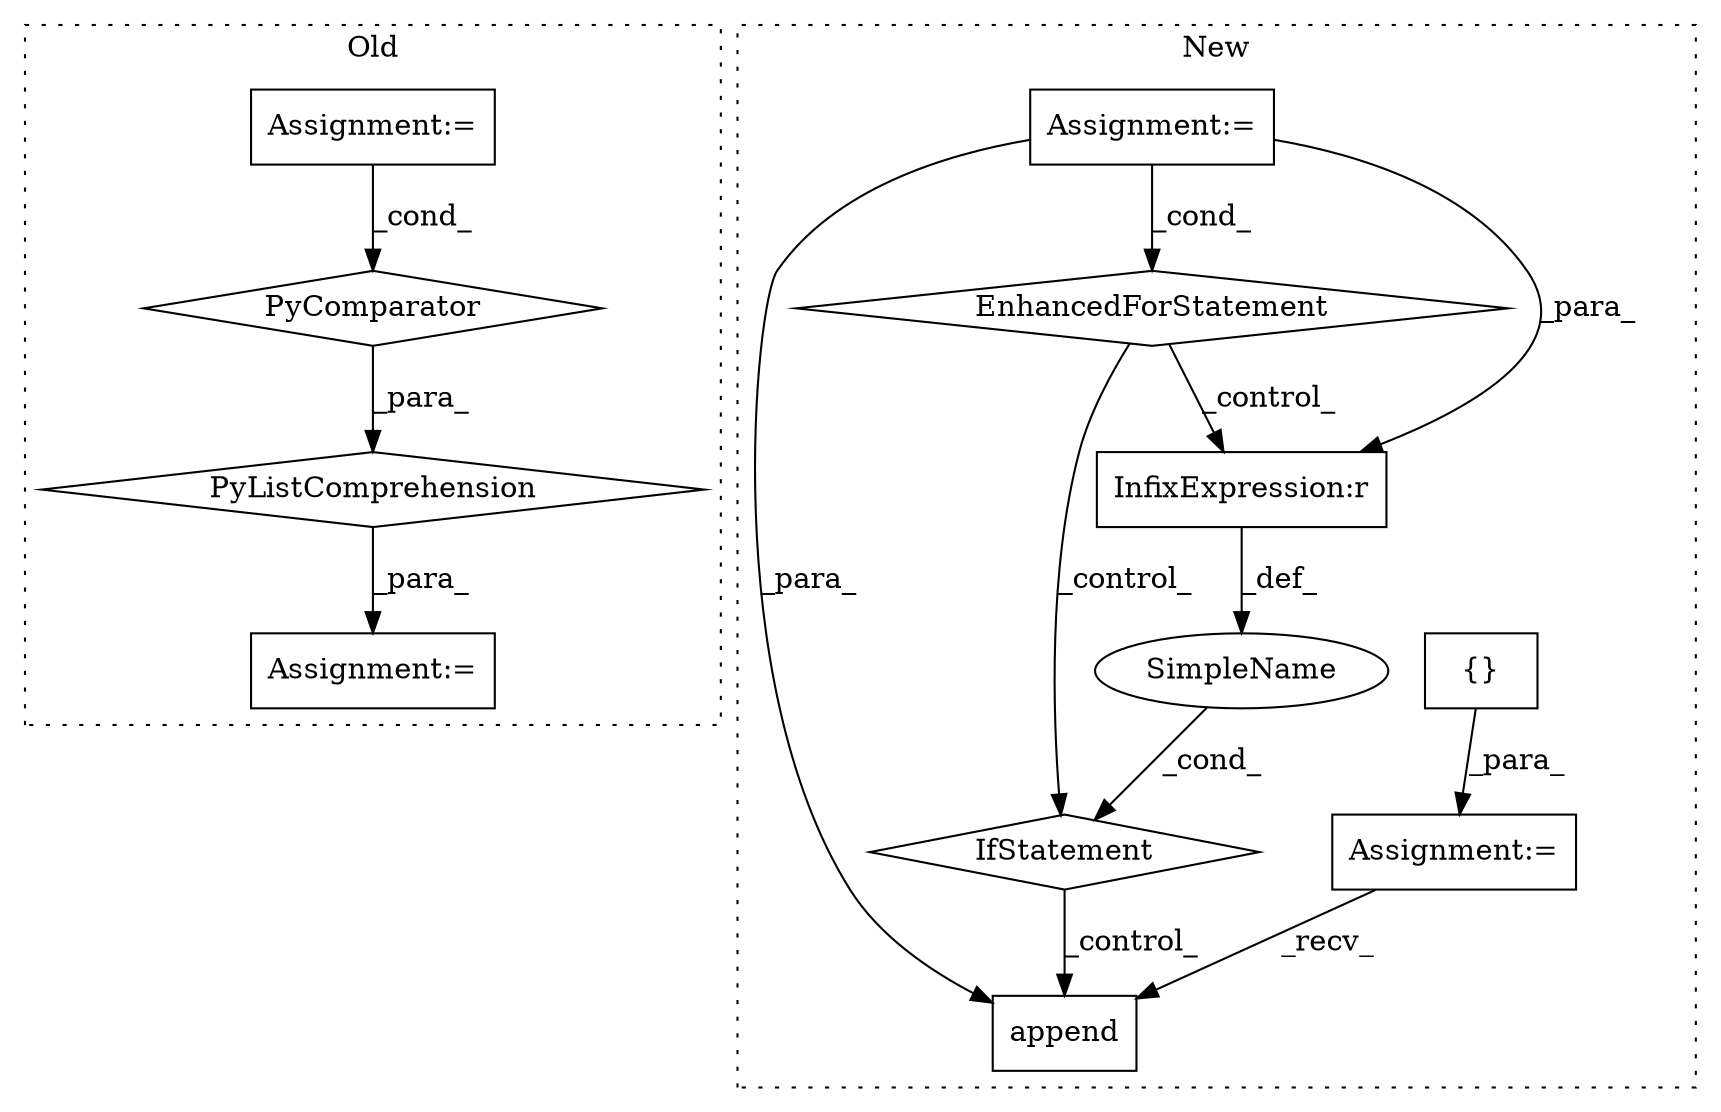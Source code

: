 digraph G {
subgraph cluster0 {
1 [label="PyListComprehension" a="109" s="2550" l="179" shape="diamond"];
3 [label="PyComparator" a="113" s="2654" l="67" shape="diamond"];
4 [label="Assignment:=" a="7" s="2654" l="67" shape="box"];
6 [label="Assignment:=" a="7" s="2536" l="14" shape="box"];
label = "Old";
style="dotted";
}
subgraph cluster1 {
2 [label="{}" a="4" s="2830" l="2" shape="box"];
5 [label="Assignment:=" a="7" s="2820" l="1" shape="box"];
7 [label="append" a="32" s="3116,3124" l="7,1" shape="box"];
8 [label="EnhancedForStatement" a="70" s="2840,2930" l="69,2" shape="diamond"];
9 [label="Assignment:=" a="7" s="2840,2930" l="69,2" shape="box"];
10 [label="IfStatement" a="25" s="3075,3092" l="4,2" shape="diamond"];
11 [label="SimpleName" a="42" s="" l="" shape="ellipse"];
12 [label="InfixExpression:r" a="27" s="3080" l="4" shape="box"];
label = "New";
style="dotted";
}
1 -> 6 [label="_para_"];
2 -> 5 [label="_para_"];
3 -> 1 [label="_para_"];
4 -> 3 [label="_cond_"];
5 -> 7 [label="_recv_"];
8 -> 12 [label="_control_"];
8 -> 10 [label="_control_"];
9 -> 8 [label="_cond_"];
9 -> 7 [label="_para_"];
9 -> 12 [label="_para_"];
10 -> 7 [label="_control_"];
11 -> 10 [label="_cond_"];
12 -> 11 [label="_def_"];
}